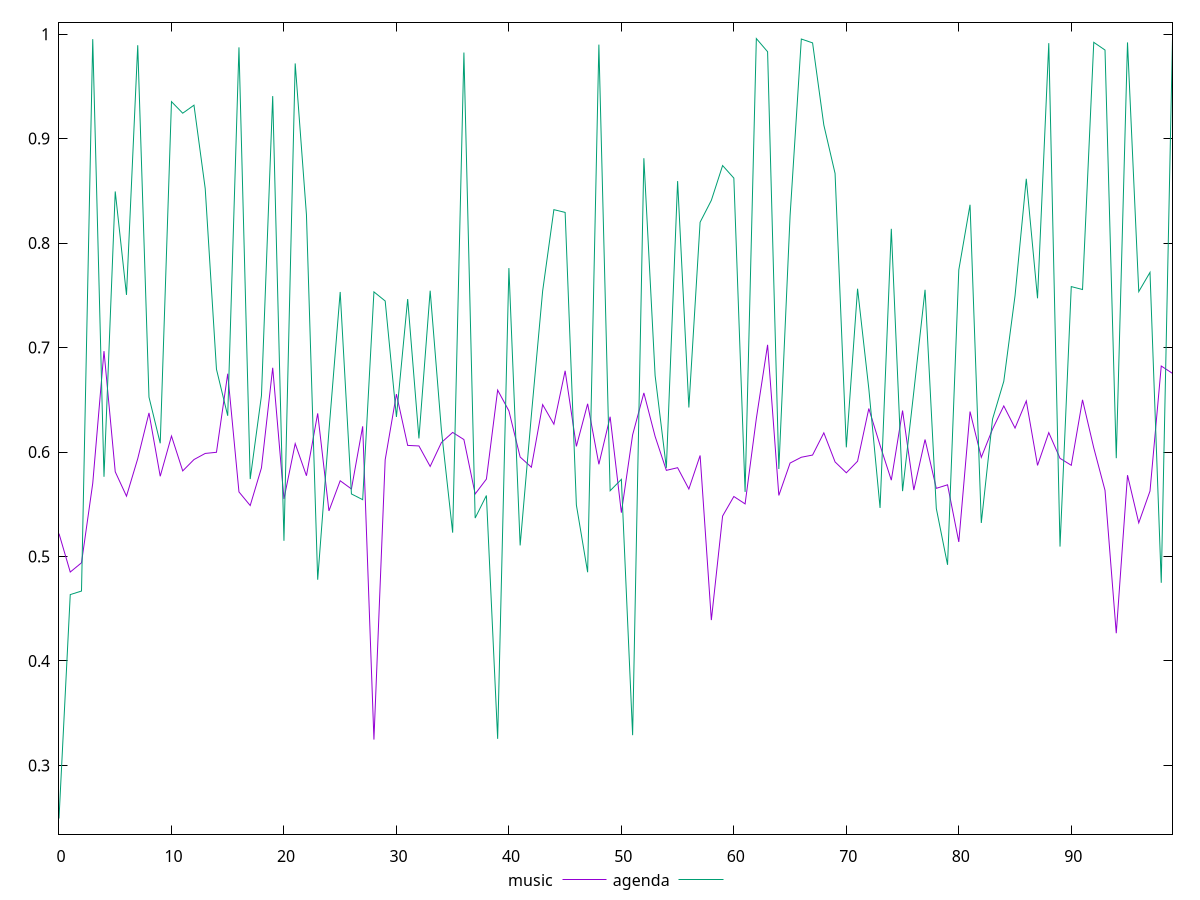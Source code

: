 reset

$music <<EOF
0 0.5218803614942982
1 0.48509893007438265
2 0.4939507367122472
3 0.5700071850156347
4 0.6965896113267273
5 0.5810815712735449
6 0.5577230269723175
7 0.593621252390492
8 0.6374208844941799
9 0.5767644263319007
10 0.6152868006189073
11 0.5819024518985317
12 0.5927763671935211
13 0.5986299322616074
14 0.5997249737835016
15 0.674910439961354
16 0.5617917188973928
17 0.548764036128961
18 0.5848158597535555
19 0.6806264814033792
20 0.55509941235006
21 0.6080019138704114
22 0.5772773403524993
23 0.6369762484570369
24 0.5436129516880844
25 0.5724716906245271
26 0.5646410241910035
27 0.6245686979772479
28 0.3247256950424091
29 0.5925399564706718
30 0.655397998370918
31 0.6063161318980738
32 0.6057948975967951
33 0.5861905024414535
34 0.6090553930493933
35 0.618742082464454
36 0.611916859248337
37 0.5598324522920188
38 0.5740757968519165
39 0.6592541477617595
40 0.6393914953383535
41 0.5951797739718448
42 0.5854175272082471
43 0.6453662176672281
44 0.6266190111015905
45 0.6777451303439603
46 0.6053704883428633
47 0.6461510979777336
48 0.5882382048347707
49 0.6337522524888021
50 0.5419237941661228
51 0.6164145066443159
52 0.6565564930044561
53 0.614893515107895
54 0.5824428605290268
55 0.5849659339707934
56 0.5645777634469664
57 0.5966828866529386
58 0.4390950020532047
59 0.5387029051741493
60 0.5574090891553695
61 0.5503162619605482
62 0.6320965668059602
63 0.7025997613972934
64 0.5584245451349042
65 0.5894172417676132
66 0.5949769527391231
67 0.5970849981408971
68 0.618316759190188
69 0.5904946755825415
70 0.5800977602659212
71 0.5911781268405363
72 0.641597665482466
73 0.6063834193360268
74 0.5730493132270076
75 0.6396788013179997
76 0.5635722081566623
77 0.6119679848319073
78 0.5652300894326503
79 0.5685916019644942
80 0.5139070907645943
81 0.6387253567967661
82 0.5948682853153011
83 0.6218956178033035
84 0.6440996406511091
85 0.6229075201869393
86 0.6488906701634118
87 0.5871708003136569
88 0.6185419102562034
89 0.5939445622829838
90 0.5872646133423731
91 0.649951875250384
92 0.6039447964959547
93 0.5632738017526666
94 0.4265093558796225
95 0.5778065860597783
96 0.532180092012011
97 0.5626038289485397
98 0.6823081800252194
99 0.6752170497083771
EOF

$agenda <<EOF
0 0.24914923492488072
1 0.4635052949797748
2 0.4669032117241045
3 0.9952077649777711
4 0.5762828066781731
5 0.8493997607878732
6 0.7504079503748212
7 0.9893655209392387
8 0.6525643023187913
9 0.6083528991720576
10 0.9353830274754036
11 0.9243246016009731
12 0.9320026560259168
13 0.8521685355912723
14 0.67920876534643
15 0.6346803520013237
16 0.9873758602227503
17 0.5740911979922615
18 0.6539762315081774
19 0.940723353479403
20 0.515002530057176
21 0.9719489890816762
22 0.8271146779977029
23 0.47772697247833507
24 0.6201762436824303
25 0.7532066965240076
26 0.5598496543174606
27 0.5543711891468608
28 0.7532831618063327
29 0.744572597771952
30 0.6335625311261783
31 0.7464311318633285
32 0.6130143776046049
33 0.7544155214052563
34 0.6208005765125688
35 0.5227863712591435
36 0.982389090519786
37 0.5367531955041764
38 0.5583473502765869
39 0.32543454823284584
40 0.7760748596125785
41 0.5105537026292427
42 0.6354463185185177
43 0.7540894734012423
44 0.8319822660947088
45 0.8293373844617387
46 0.5492264565674176
47 0.4849017881017624
48 0.9899821855627724
49 0.5629153341689053
50 0.5738212497411906
51 0.3289107289942976
52 0.8812126337847169
53 0.6731628781159665
54 0.5848366116417294
55 0.8593226329552957
56 0.6426076666513815
57 0.8199560964891698
58 0.840934438340087
59 0.8742151626850321
60 0.8621905749865053
61 0.561812004763355
62 0.9957672219227339
63 0.9831744326246925
64 0.5837350956455556
65 0.8262607075056391
66 0.9953295254518332
67 0.9916251999470951
68 0.9129861452872191
69 0.8666351095049858
70 0.6044601819071843
71 0.7562869210371375
72 0.6604846528222074
73 0.5464578370052092
74 0.8136425267747619
75 0.5625405590660874
76 0.6577358898182133
77 0.755278250185475
78 0.5459590689127901
79 0.49201428044941226
80 0.7743227010282334
81 0.8366663492405157
82 0.5320802606294578
83 0.6314523371198932
84 0.6676815409701271
85 0.7496153179090155
86 0.8615398378965632
87 0.7471309339410714
88 0.991351912898121
89 0.5094515954850302
90 0.7583359193374392
91 0.7555359440664737
92 0.9921698191024545
93 0.984770626850584
94 0.5940920800982543
95 0.9920810794465672
96 0.7535353798666842
97 0.7719546758957747
98 0.47480634002222816
99 0.9963951643549659
EOF

set key outside below
set xrange [0:99]
set yrange [0.23420431633627903:1.0113400829435677]
set trange [0.23420431633627903:1.0113400829435677]
set terminal svg size 640, 520 enhanced background rgb 'white'
set output "reports/report_00027_2021-02-24T12-40-31.850Z/meta/pScore/comparison/line/0_vs_1.svg"

plot $music title "music" with line, \
     $agenda title "agenda" with line

reset
